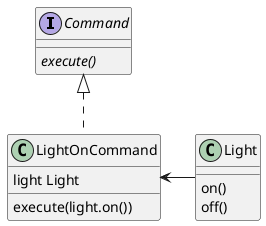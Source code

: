 @startuml
interface Command {
{abstract} execute()
}

class LightOnCommand {
light Light
execute(light.on())
}

class Light {
on()
off()
}

LightOnCommand .up.|> Command
Light -left-> LightOnCommand
@enduml

